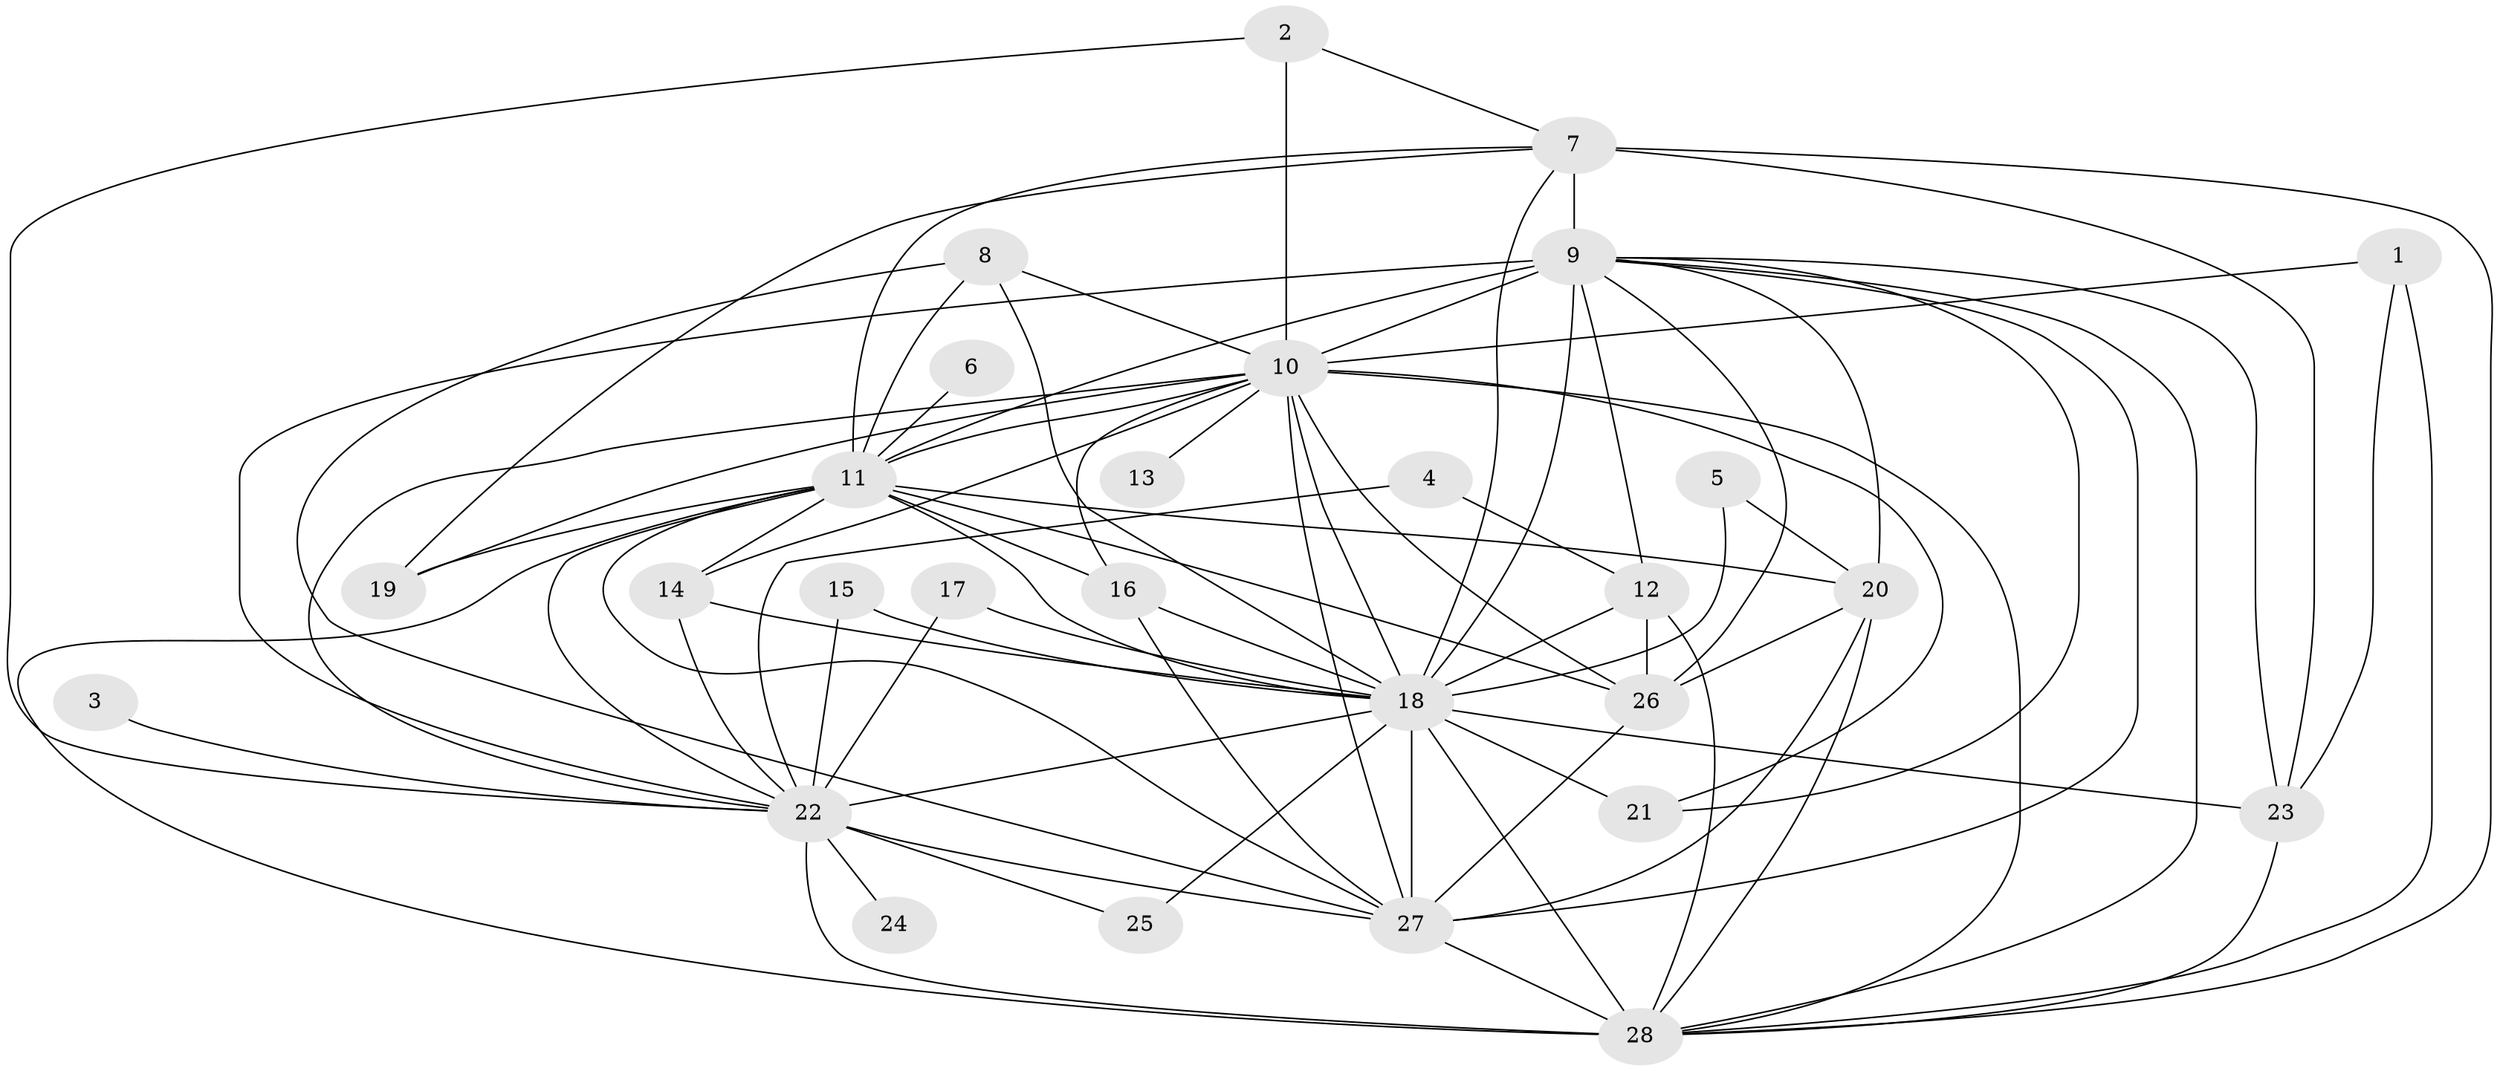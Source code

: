 // original degree distribution, {19: 0.02247191011235955, 17: 0.02247191011235955, 24: 0.033707865168539325, 16: 0.011235955056179775, 25: 0.011235955056179775, 15: 0.011235955056179775, 3: 0.19101123595505617, 4: 0.0449438202247191, 5: 0.033707865168539325, 2: 0.5842696629213483, 8: 0.011235955056179775, 6: 0.02247191011235955}
// Generated by graph-tools (version 1.1) at 2025/36/03/04/25 23:36:22]
// undirected, 28 vertices, 80 edges
graph export_dot {
  node [color=gray90,style=filled];
  1;
  2;
  3;
  4;
  5;
  6;
  7;
  8;
  9;
  10;
  11;
  12;
  13;
  14;
  15;
  16;
  17;
  18;
  19;
  20;
  21;
  22;
  23;
  24;
  25;
  26;
  27;
  28;
  1 -- 10 [weight=1.0];
  1 -- 23 [weight=1.0];
  1 -- 28 [weight=1.0];
  2 -- 7 [weight=1.0];
  2 -- 10 [weight=1.0];
  2 -- 22 [weight=1.0];
  3 -- 22 [weight=1.0];
  4 -- 12 [weight=1.0];
  4 -- 22 [weight=1.0];
  5 -- 18 [weight=1.0];
  5 -- 20 [weight=1.0];
  6 -- 11 [weight=1.0];
  7 -- 9 [weight=3.0];
  7 -- 11 [weight=1.0];
  7 -- 18 [weight=1.0];
  7 -- 19 [weight=1.0];
  7 -- 23 [weight=1.0];
  7 -- 28 [weight=2.0];
  8 -- 10 [weight=1.0];
  8 -- 11 [weight=1.0];
  8 -- 18 [weight=1.0];
  8 -- 27 [weight=1.0];
  9 -- 10 [weight=3.0];
  9 -- 11 [weight=3.0];
  9 -- 12 [weight=1.0];
  9 -- 18 [weight=8.0];
  9 -- 20 [weight=1.0];
  9 -- 21 [weight=1.0];
  9 -- 22 [weight=4.0];
  9 -- 23 [weight=1.0];
  9 -- 26 [weight=2.0];
  9 -- 27 [weight=2.0];
  9 -- 28 [weight=3.0];
  10 -- 11 [weight=2.0];
  10 -- 13 [weight=1.0];
  10 -- 14 [weight=1.0];
  10 -- 16 [weight=1.0];
  10 -- 18 [weight=5.0];
  10 -- 19 [weight=1.0];
  10 -- 21 [weight=1.0];
  10 -- 22 [weight=1.0];
  10 -- 26 [weight=1.0];
  10 -- 27 [weight=1.0];
  10 -- 28 [weight=1.0];
  11 -- 14 [weight=2.0];
  11 -- 16 [weight=2.0];
  11 -- 18 [weight=6.0];
  11 -- 19 [weight=1.0];
  11 -- 20 [weight=1.0];
  11 -- 22 [weight=1.0];
  11 -- 26 [weight=1.0];
  11 -- 27 [weight=1.0];
  11 -- 28 [weight=1.0];
  12 -- 18 [weight=2.0];
  12 -- 26 [weight=1.0];
  12 -- 28 [weight=1.0];
  14 -- 18 [weight=1.0];
  14 -- 22 [weight=1.0];
  15 -- 18 [weight=1.0];
  15 -- 22 [weight=1.0];
  16 -- 18 [weight=2.0];
  16 -- 27 [weight=1.0];
  17 -- 18 [weight=1.0];
  17 -- 22 [weight=1.0];
  18 -- 21 [weight=2.0];
  18 -- 22 [weight=5.0];
  18 -- 23 [weight=1.0];
  18 -- 25 [weight=1.0];
  18 -- 27 [weight=5.0];
  18 -- 28 [weight=6.0];
  20 -- 26 [weight=1.0];
  20 -- 27 [weight=1.0];
  20 -- 28 [weight=1.0];
  22 -- 24 [weight=1.0];
  22 -- 25 [weight=1.0];
  22 -- 27 [weight=2.0];
  22 -- 28 [weight=1.0];
  23 -- 28 [weight=1.0];
  26 -- 27 [weight=1.0];
  27 -- 28 [weight=2.0];
}

